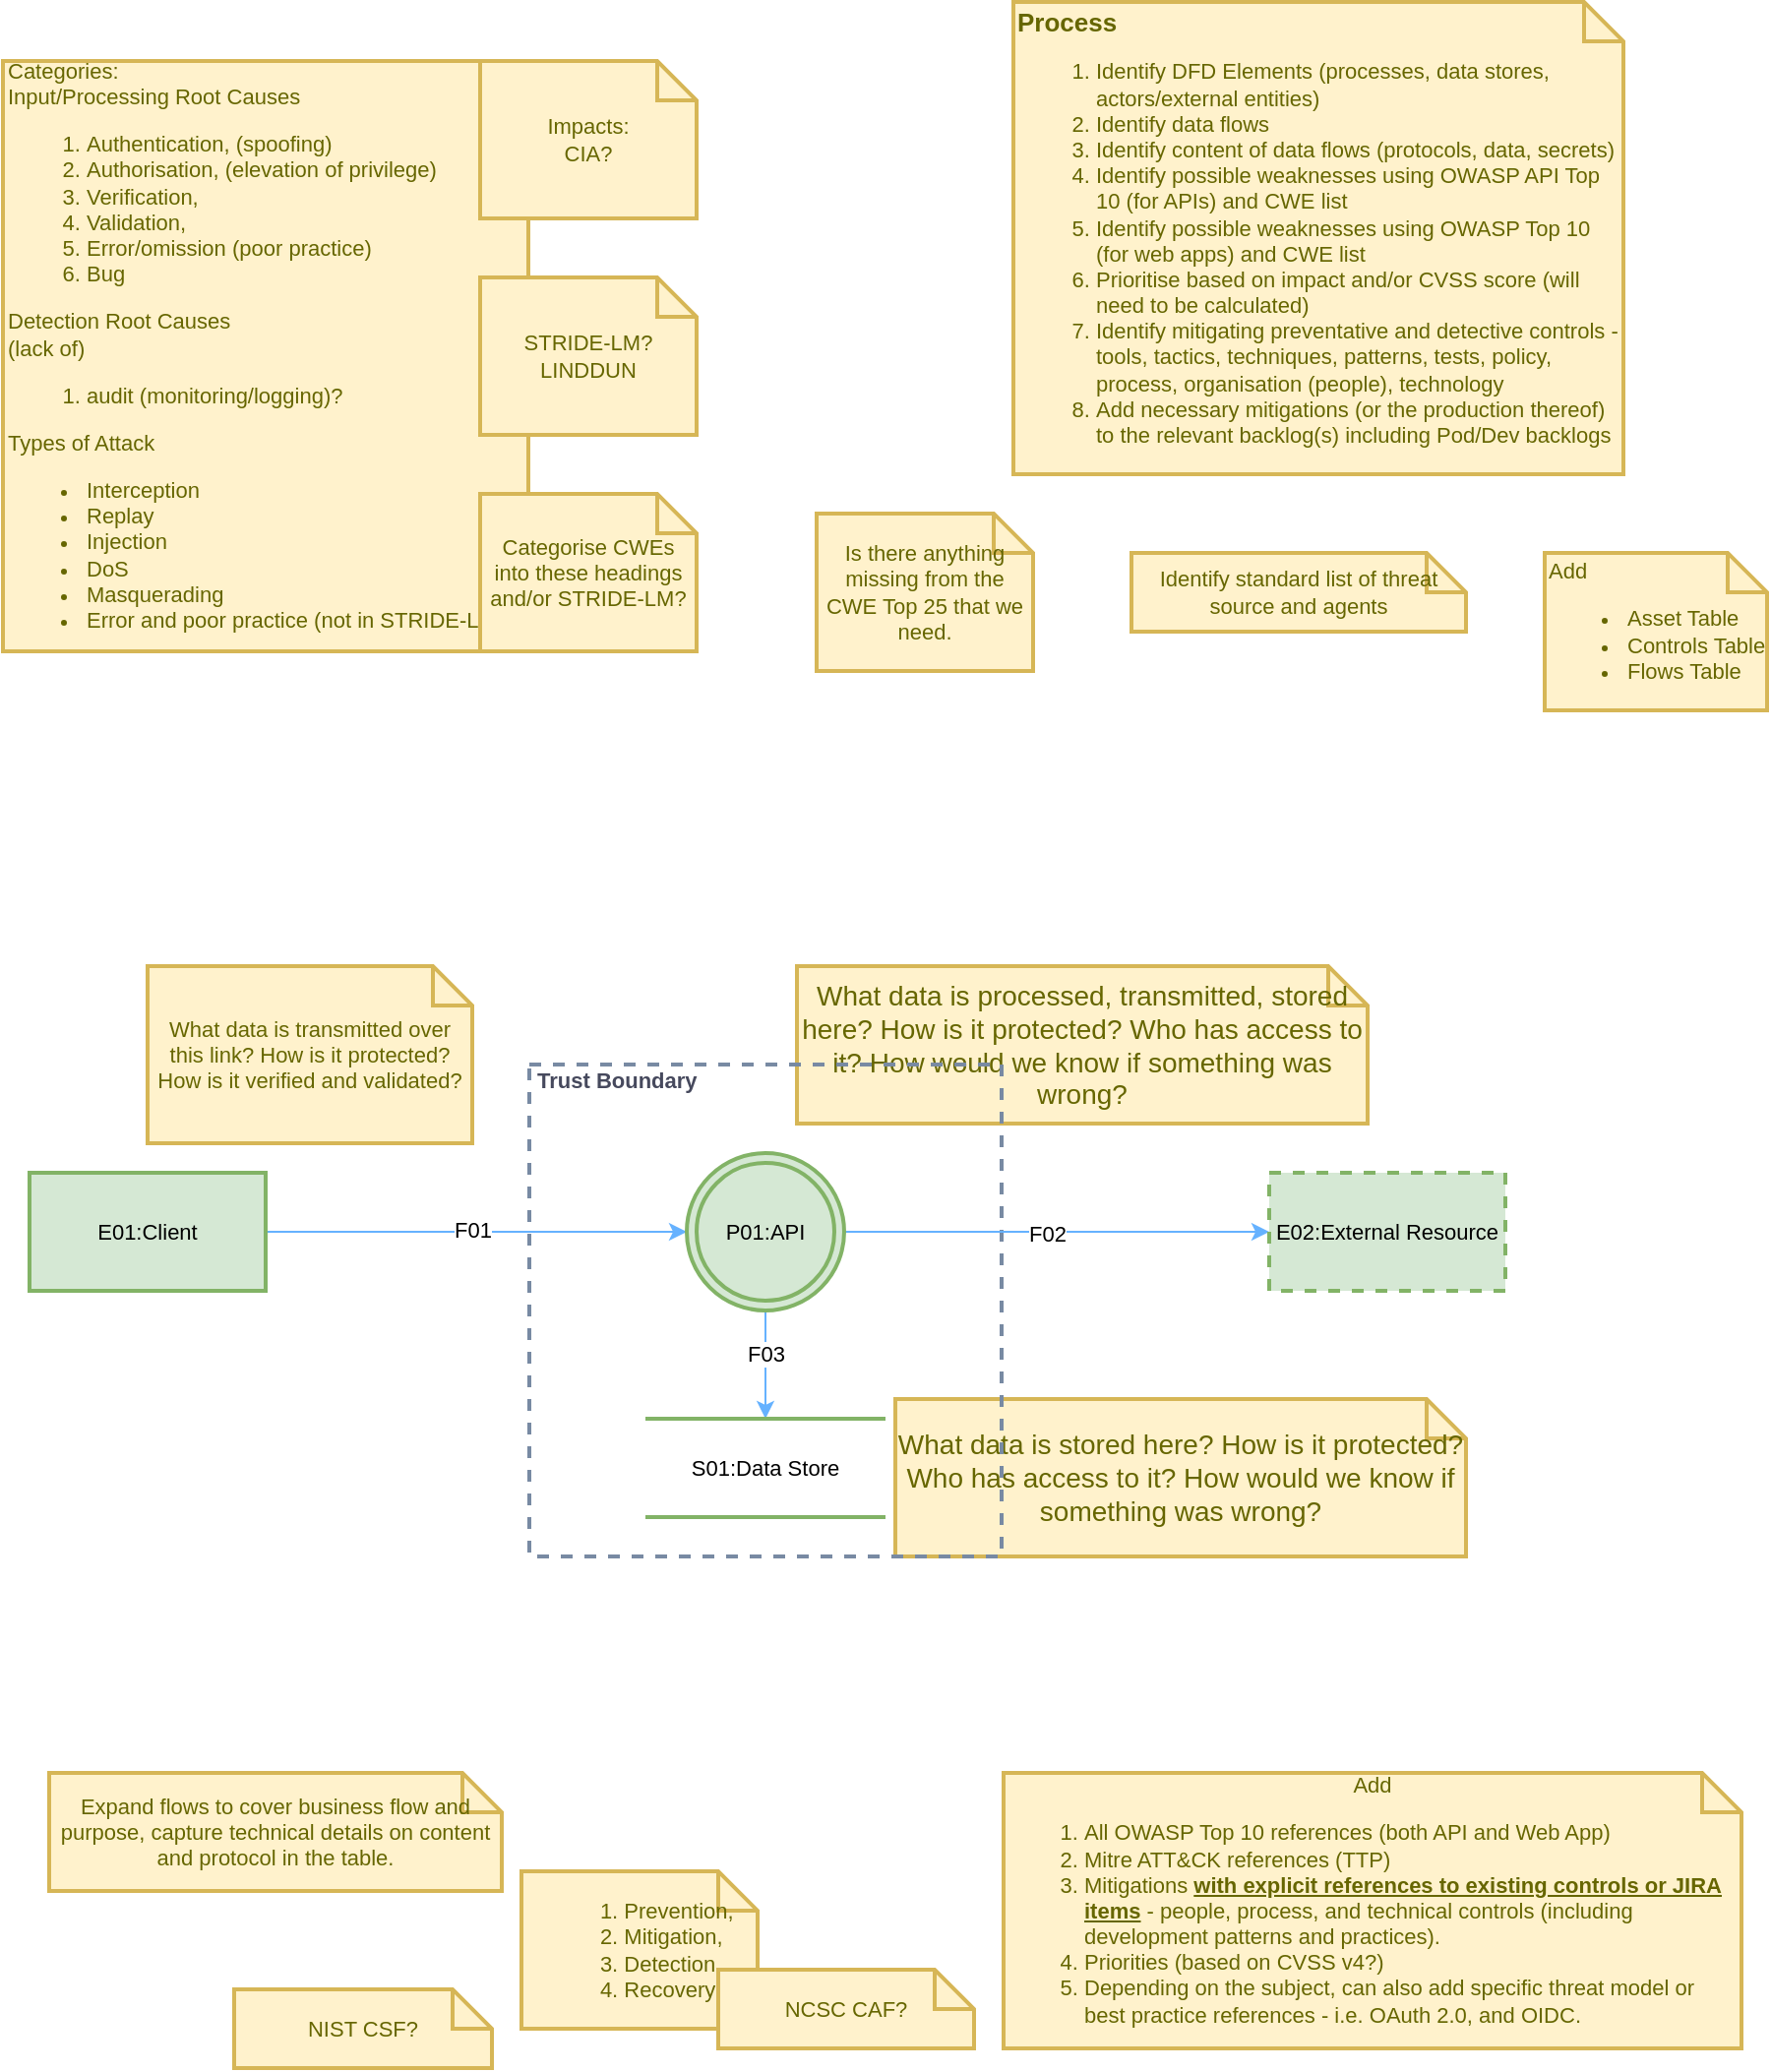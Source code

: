 <mxfile version="22.1.2" type="device">
  <diagram name="Page-1" id="dkiBNy_VU2p00hY21MyY">
    <mxGraphModel dx="984" dy="1888" grid="1" gridSize="10" guides="1" tooltips="1" connect="1" arrows="1" fold="1" page="1" pageScale="1" pageWidth="827" pageHeight="1169" math="0" shadow="0">
      <root>
        <mxCell id="0" />
        <mxCell id="1" style="" parent="0" />
        <mxCell id="ET-E_L0radJHumGL9apl-12" style="edgeStyle=orthogonalEdgeStyle;rounded=0;orthogonalLoop=1;jettySize=auto;html=1;exitX=0.5;exitY=1;exitDx=0;exitDy=0;labelBackgroundColor=none;strokeColor=#788AA3;fontColor=default;fontSize=11;" parent="1" source="ET-E_L0radJHumGL9apl-10" target="ET-E_L0radJHumGL9apl-10" edge="1">
          <mxGeometry relative="1" as="geometry" />
        </mxCell>
        <mxCell id="yTmzzn22rcDXvcjyOprt-44" value="Categories:&lt;br style=&quot;font-size: 11px;&quot;&gt;&lt;span style=&quot;background-color: initial; font-size: 11px;&quot;&gt;Input/Processing Root Causes&lt;/span&gt;&lt;br style=&quot;font-size: 11px;&quot;&gt;&lt;ol style=&quot;font-size: 11px;&quot;&gt;&lt;li style=&quot;font-size: 11px;&quot;&gt;Authentication, (spoofing)&lt;/li&gt;&lt;li style=&quot;font-size: 11px;&quot;&gt;Authorisation, (elevation of privilege)&lt;/li&gt;&lt;li style=&quot;font-size: 11px;&quot;&gt;Verification,&amp;nbsp;&lt;/li&gt;&lt;li style=&quot;font-size: 11px;&quot;&gt;Validation,&lt;/li&gt;&lt;li style=&quot;font-size: 11px;&quot;&gt;Error/omission (poor practice)&lt;/li&gt;&lt;li style=&quot;font-size: 11px;&quot;&gt;Bug&lt;/li&gt;&lt;/ol&gt;&lt;div style=&quot;font-size: 11px;&quot;&gt;Detection Root Causes&amp;nbsp;&lt;/div&gt;(lack of)&lt;ol style=&quot;font-size: 11px;&quot;&gt;&lt;li style=&quot;font-size: 11px;&quot;&gt;audit (monitoring/logging)?&lt;/li&gt;&lt;/ol&gt;&lt;div&gt;Types of Attack&lt;/div&gt;&lt;div style=&quot;font-size: 11px;&quot;&gt;&lt;ul style=&quot;font-size: 11px;&quot;&gt;&lt;li style=&quot;font-size: 11px;&quot;&gt;Interception&lt;/li&gt;&lt;li style=&quot;font-size: 11px;&quot;&gt;Replay&lt;/li&gt;&lt;li style=&quot;font-size: 11px;&quot;&gt;Injection&lt;/li&gt;&lt;li style=&quot;font-size: 11px;&quot;&gt;DoS&lt;/li&gt;&lt;li style=&quot;font-size: 11px;&quot;&gt;Masquerading&lt;/li&gt;&lt;li style=&quot;font-size: 11px;&quot;&gt;Error and poor practice (not in STRIDE-LM)&lt;/li&gt;&lt;/ul&gt;&lt;/div&gt;" style="shape=note;strokeWidth=2;fontSize=11;size=20;whiteSpace=wrap;html=1;fillColor=#fff2cc;strokeColor=#d6b656;fontColor=#666600;align=left;rounded=0;" parent="1" vertex="1">
          <mxGeometry x="26.5" y="-260" width="267" height="300" as="geometry" />
        </mxCell>
        <mxCell id="yTmzzn22rcDXvcjyOprt-45" value="STRIDE-LM?&lt;br style=&quot;font-size: 11px;&quot;&gt;LINDDUN" style="shape=note;strokeWidth=2;fontSize=11;size=20;whiteSpace=wrap;html=1;fillColor=#fff2cc;strokeColor=#d6b656;fontColor=#666600;rounded=0;" parent="1" vertex="1">
          <mxGeometry x="269" y="-150" width="110.0" height="80" as="geometry" />
        </mxCell>
        <mxCell id="yTmzzn22rcDXvcjyOprt-47" value="Impacts:&lt;br style=&quot;font-size: 11px;&quot;&gt;CIA?" style="shape=note;strokeWidth=2;fontSize=11;size=20;whiteSpace=wrap;html=1;fillColor=#fff2cc;strokeColor=#d6b656;fontColor=#666600;rounded=0;" parent="1" vertex="1">
          <mxGeometry x="269" y="-260" width="110.0" height="80" as="geometry" />
        </mxCell>
        <mxCell id="yTmzzn22rcDXvcjyOprt-53" value="" style="orthogonalLoop=1;jettySize=auto;html=1;exitX=0.5;exitY=1;exitDx=0;exitDy=0;rounded=0;" parent="1" source="yTmzzn22rcDXvcjyOprt-52" target="ET-E_L0radJHumGL9apl-4" edge="1">
          <mxGeometry relative="1" as="geometry">
            <mxPoint x="370" y="100" as="sourcePoint" />
            <mxPoint x="412" y="301" as="targetPoint" />
          </mxGeometry>
        </mxCell>
        <mxCell id="yTmzzn22rcDXvcjyOprt-55" value="" style="orthogonalLoop=1;jettySize=auto;html=1;exitX=1;exitY=0.5;exitDx=0;exitDy=0;rounded=0;" parent="1" source="yTmzzn22rcDXvcjyOprt-54" target="ET-E_L0radJHumGL9apl-4" edge="1">
          <mxGeometry relative="1" as="geometry">
            <mxPoint x="91" y="430" as="sourcePoint" />
            <mxPoint x="168" y="680" as="targetPoint" />
          </mxGeometry>
        </mxCell>
        <mxCell id="yTmzzn22rcDXvcjyOprt-57" value="" style="orthogonalLoop=1;jettySize=auto;html=1;exitX=1;exitY=0.5;exitDx=0;exitDy=0;rounded=0;" parent="1" source="yTmzzn22rcDXvcjyOprt-54" target="ET-E_L0radJHumGL9apl-10" edge="1">
          <mxGeometry relative="1" as="geometry">
            <mxPoint x="180" y="480" as="sourcePoint" />
            <mxPoint x="385" y="360" as="targetPoint" />
          </mxGeometry>
        </mxCell>
        <mxCell id="yTmzzn22rcDXvcjyOprt-63" value="" style="orthogonalLoop=1;jettySize=auto;html=1;exitX=0;exitY=0.5;exitDx=0;exitDy=0;rounded=0;" parent="1" source="yTmzzn22rcDXvcjyOprt-30" target="ET-E_L0radJHumGL9apl-4" edge="1">
          <mxGeometry relative="1" as="geometry">
            <mxPoint x="640" y="430" as="sourcePoint" />
            <mxPoint x="418" y="300" as="targetPoint" />
          </mxGeometry>
        </mxCell>
        <mxCell id="yTmzzn22rcDXvcjyOprt-64" value="" style="orthogonalLoop=1;jettySize=auto;html=1;exitX=0;exitY=0.5;exitDx=0;exitDy=0;rounded=0;" parent="1" source="yTmzzn22rcDXvcjyOprt-30" target="ET-E_L0radJHumGL9apl-10" edge="1">
          <mxGeometry relative="1" as="geometry">
            <mxPoint x="640" y="430" as="sourcePoint" />
            <mxPoint x="428" y="310" as="targetPoint" />
          </mxGeometry>
        </mxCell>
        <mxCell id="yTmzzn22rcDXvcjyOprt-83" value="Add&lt;br style=&quot;font-size: 11px;&quot;&gt;&lt;ol style=&quot;font-size: 11px;&quot;&gt;&lt;li style=&quot;text-align: left; font-size: 11px;&quot;&gt;All OWASP Top 10 references (both API and Web App)&lt;/li&gt;&lt;li style=&quot;text-align: left; font-size: 11px;&quot;&gt;Mitre ATT&amp;amp;CK references (TTP)&lt;/li&gt;&lt;li style=&quot;text-align: left; font-size: 11px;&quot;&gt;Mitigations &lt;b style=&quot;font-size: 11px;&quot;&gt;&lt;u style=&quot;font-size: 11px;&quot;&gt;with explicit references to existing controls or JIRA items&lt;/u&gt;&lt;/b&gt;&amp;nbsp;- people, process, and technical controls (including development patterns and practices).&lt;/li&gt;&lt;li style=&quot;text-align: left; font-size: 11px;&quot;&gt;Priorities (based on CVSS v4?)&lt;/li&gt;&lt;li style=&quot;text-align: left; font-size: 11px;&quot;&gt;Depending on the subject, can also add specific threat model or best practice references - i.e. OAuth 2.0, and OIDC.&lt;/li&gt;&lt;/ol&gt;" style="shape=note;strokeWidth=2;fontSize=11;size=20;whiteSpace=wrap;html=1;fillColor=#fff2cc;strokeColor=#d6b656;fontColor=#666600;rounded=0;" parent="1" vertex="1">
          <mxGeometry x="535" y="610" width="375" height="140" as="geometry" />
        </mxCell>
        <mxCell id="yTmzzn22rcDXvcjyOprt-87" value="Identify standard list of threat source and agents" style="shape=note;strokeWidth=2;fontSize=11;size=20;whiteSpace=wrap;html=1;fillColor=#fff2cc;strokeColor=#d6b656;fontColor=#666600;rounded=0;" parent="1" vertex="1">
          <mxGeometry x="600" y="-10" width="170" height="40" as="geometry" />
        </mxCell>
        <mxCell id="yTmzzn22rcDXvcjyOprt-89" value="" style="orthogonalLoop=1;jettySize=auto;html=1;rounded=0;" parent="1" source="yTmzzn22rcDXvcjyOprt-88" edge="1">
          <mxGeometry relative="1" as="geometry">
            <mxPoint x="410" y="100" as="sourcePoint" />
            <mxPoint x="220" y="340" as="targetPoint" />
          </mxGeometry>
        </mxCell>
        <mxCell id="yTmzzn22rcDXvcjyOprt-92" value="" style="orthogonalLoop=1;jettySize=auto;html=1;rounded=0;" parent="1" source="yTmzzn22rcDXvcjyOprt-88" edge="1">
          <mxGeometry relative="1" as="geometry">
            <mxPoint x="250" y="220" as="sourcePoint" />
            <mxPoint x="410" y="390" as="targetPoint" />
          </mxGeometry>
        </mxCell>
        <mxCell id="yTmzzn22rcDXvcjyOprt-95" value="" style="orthogonalLoop=1;jettySize=auto;html=1;entryX=1;entryY=0.5;entryDx=0;entryDy=0;rounded=0;" parent="1" source="yTmzzn22rcDXvcjyOprt-93" target="ET-E_L0radJHumGL9apl-6" edge="1">
          <mxGeometry relative="1" as="geometry">
            <mxPoint x="225" y="510" as="sourcePoint" />
            <mxPoint x="210" y="340" as="targetPoint" />
          </mxGeometry>
        </mxCell>
        <mxCell id="yTmzzn22rcDXvcjyOprt-97" value="" style="orthogonalLoop=1;jettySize=auto;html=1;entryX=0;entryY=0.5;entryDx=0;entryDy=0;rounded=0;" parent="1" source="yTmzzn22rcDXvcjyOprt-93" target="ET-E_L0radJHumGL9apl-7" edge="1">
          <mxGeometry relative="1" as="geometry">
            <mxPoint x="225" y="510" as="sourcePoint" />
            <mxPoint x="540" y="180" as="targetPoint" />
          </mxGeometry>
        </mxCell>
        <mxCell id="yTmzzn22rcDXvcjyOprt-100" value="" style="orthogonalLoop=1;jettySize=auto;html=1;rounded=0;" parent="1" source="yTmzzn22rcDXvcjyOprt-93" target="ET-E_L0radJHumGL9apl-10" edge="1">
          <mxGeometry relative="1" as="geometry">
            <mxPoint x="232.929" y="412.929" as="sourcePoint" />
            <mxPoint x="180" y="350" as="targetPoint" />
          </mxGeometry>
        </mxCell>
        <mxCell id="yTmzzn22rcDXvcjyOprt-109" value="" style="orthogonalLoop=1;jettySize=auto;html=1;rounded=0;" parent="1" source="yTmzzn22rcDXvcjyOprt-108" target="ET-E_L0radJHumGL9apl-4" edge="1">
          <mxGeometry relative="1" as="geometry">
            <mxPoint x="500" y="240" as="sourcePoint" />
            <mxPoint x="426" y="300" as="targetPoint" />
          </mxGeometry>
        </mxCell>
        <mxCell id="yTmzzn22rcDXvcjyOprt-111" value="" style="orthogonalLoop=1;jettySize=auto;html=1;rounded=0;" parent="1" source="yTmzzn22rcDXvcjyOprt-108" target="ET-E_L0radJHumGL9apl-10" edge="1">
          <mxGeometry relative="1" as="geometry">
            <mxPoint x="504" y="218" as="sourcePoint" />
            <mxPoint x="443" y="307" as="targetPoint" />
          </mxGeometry>
        </mxCell>
        <mxCell id="yTmzzn22rcDXvcjyOprt-112" value="" style="orthogonalLoop=1;jettySize=auto;html=1;rounded=0;" parent="1" source="yTmzzn22rcDXvcjyOprt-108" target="ET-E_L0radJHumGL9apl-6" edge="1">
          <mxGeometry relative="1" as="geometry">
            <mxPoint x="610" y="200" as="sourcePoint" />
            <mxPoint x="453" y="317" as="targetPoint" />
          </mxGeometry>
        </mxCell>
        <mxCell id="yTmzzn22rcDXvcjyOprt-113" value="" style="orthogonalLoop=1;jettySize=auto;html=1;rounded=0;" parent="1" source="yTmzzn22rcDXvcjyOprt-108" target="ET-E_L0radJHumGL9apl-7" edge="1">
          <mxGeometry relative="1" as="geometry">
            <mxPoint x="524" y="238" as="sourcePoint" />
            <mxPoint x="463" y="327" as="targetPoint" />
          </mxGeometry>
        </mxCell>
        <mxCell id="yTmzzn22rcDXvcjyOprt-114" value="&lt;div style=&quot;font-size: 11px;&quot;&gt;&lt;span style=&quot;background-color: initial; font-size: 11px;&quot;&gt;Add&lt;/span&gt;&lt;/div&gt;&lt;div style=&quot;font-size: 11px;&quot;&gt;&lt;ul style=&quot;font-size: 11px;&quot;&gt;&lt;li style=&quot;font-size: 11px;&quot;&gt;&lt;span style=&quot;background-color: initial; font-size: 11px;&quot;&gt;Asset Table&lt;/span&gt;&lt;/li&gt;&lt;li style=&quot;font-size: 11px;&quot;&gt;&lt;span style=&quot;background-color: initial; font-size: 11px;&quot;&gt;Controls Table&lt;/span&gt;&lt;/li&gt;&lt;li style=&quot;font-size: 11px;&quot;&gt;&lt;span style=&quot;background-color: initial; font-size: 11px;&quot;&gt;Flows Table&lt;/span&gt;&lt;/li&gt;&lt;/ul&gt;&lt;/div&gt;" style="shape=note;strokeWidth=2;fontSize=11;size=20;whiteSpace=wrap;html=1;fillColor=#fff2cc;strokeColor=#d6b656;fontColor=#666600;align=left;rounded=0;" parent="1" vertex="1">
          <mxGeometry x="810" y="-10" width="113" height="80" as="geometry" />
        </mxCell>
        <mxCell id="yTmzzn22rcDXvcjyOprt-115" value="Categorise CWEs into these headings and/or STRIDE-LM?" style="shape=note;strokeWidth=2;fontSize=11;size=20;whiteSpace=wrap;html=1;fillColor=#fff2cc;strokeColor=#d6b656;fontColor=#666600;rounded=0;" parent="1" vertex="1">
          <mxGeometry x="269" y="-40" width="110.0" height="80" as="geometry" />
        </mxCell>
        <mxCell id="yTmzzn22rcDXvcjyOprt-142" value="" style="orthogonalLoop=1;jettySize=auto;html=1;rounded=0;" parent="1" source="yTmzzn22rcDXvcjyOprt-121" target="ET-E_L0radJHumGL9apl-4" edge="1">
          <mxGeometry relative="1" as="geometry">
            <mxPoint x="110" y="240" as="sourcePoint" />
            <mxPoint x="240" y="260" as="targetPoint" />
          </mxGeometry>
        </mxCell>
        <mxCell id="jzo3irYqCjrIZlYT7TFy-2" value="What data is stored here? How is it protected? Who has access to it? How would we know if something was wrong?" style="shape=note;strokeWidth=2;fontSize=14;size=20;whiteSpace=wrap;html=1;fillColor=#fff2cc;strokeColor=#d6b656;fontColor=#666600;" vertex="1" parent="1">
          <mxGeometry x="480" y="420" width="290" height="80" as="geometry" />
        </mxCell>
        <mxCell id="jzo3irYqCjrIZlYT7TFy-3" value="What data is processed, transmitted, stored here? How is it protected? Who has access to it? How would we know if something was wrong?" style="shape=note;strokeWidth=2;fontSize=14;size=20;whiteSpace=wrap;html=1;fillColor=#fff2cc;strokeColor=#d6b656;fontColor=#666600;" vertex="1" parent="1">
          <mxGeometry x="430" y="200" width="290" height="80" as="geometry" />
        </mxCell>
        <mxCell id="jzo3irYqCjrIZlYT7TFy-4" value="NIST CSF?" style="shape=note;strokeWidth=2;fontSize=11;size=20;whiteSpace=wrap;html=1;fillColor=#fff2cc;strokeColor=#d6b656;fontColor=#666600;rounded=0;" vertex="1" parent="1">
          <mxGeometry x="144" y="720" width="131" height="40" as="geometry" />
        </mxCell>
        <object label="Assets" id="yTmzzn22rcDXvcjyOprt-116">
          <mxCell parent="0" />
        </object>
        <mxCell id="yTmzzn22rcDXvcjyOprt-117" value="Controls" style="" parent="0" />
        <mxCell id="ET-E_L0radJHumGL9apl-5" value="Trust Boundary" style="html=1;fontColor=#46495D;fontStyle=1;align=left;verticalAlign=top;spacing=0;labelBorderColor=none;fillColor=none;dashed=1;strokeWidth=2;strokeColor=#788AA3;spacingLeft=4;spacingTop=-3;rounded=0;labelBackgroundColor=none;fontSize=11;" parent="yTmzzn22rcDXvcjyOprt-117" vertex="1">
          <mxGeometry x="294" y="250" width="240" height="250" as="geometry" />
        </mxCell>
        <mxCell id="yTmzzn22rcDXvcjyOprt-119" value="Threats" parent="0" visible="0" />
        <mxCell id="yTmzzn22rcDXvcjyOprt-27" value="1" style="ellipse;whiteSpace=wrap;html=1;aspect=fixed;fillColor=#f8cecc;strokeColor=#b85450;fontSize=11;rounded=0;" parent="yTmzzn22rcDXvcjyOprt-119" vertex="1">
          <mxGeometry x="344" y="139" width="20" height="20" as="geometry" />
        </mxCell>
        <mxCell id="yTmzzn22rcDXvcjyOprt-33" value="3" style="ellipse;whiteSpace=wrap;html=1;aspect=fixed;fillColor=#f8cecc;strokeColor=#b85450;fontSize=11;rounded=0;" parent="yTmzzn22rcDXvcjyOprt-119" vertex="1">
          <mxGeometry x="364" y="139" width="20" height="20" as="geometry" />
        </mxCell>
        <mxCell id="yTmzzn22rcDXvcjyOprt-37" value="4" style="ellipse;whiteSpace=wrap;html=1;aspect=fixed;fillColor=#f8cecc;strokeColor=#b85450;fontSize=11;rounded=0;" parent="yTmzzn22rcDXvcjyOprt-119" vertex="1">
          <mxGeometry x="384" y="139" width="20" height="20" as="geometry" />
        </mxCell>
        <mxCell id="yTmzzn22rcDXvcjyOprt-51" value="5" style="ellipse;whiteSpace=wrap;html=1;aspect=fixed;fillColor=#f8cecc;strokeColor=#b85450;rounded=0;" parent="yTmzzn22rcDXvcjyOprt-119" vertex="1">
          <mxGeometry x="404" y="139" width="20" height="20" as="geometry" />
        </mxCell>
        <mxCell id="yTmzzn22rcDXvcjyOprt-52" value="6" style="ellipse;whiteSpace=wrap;html=1;aspect=fixed;fillColor=#f8cecc;strokeColor=#b85450;rounded=0;" parent="yTmzzn22rcDXvcjyOprt-119" vertex="1">
          <mxGeometry x="424" y="139" width="20" height="20" as="geometry" />
        </mxCell>
        <mxCell id="yTmzzn22rcDXvcjyOprt-78" value="10" style="ellipse;whiteSpace=wrap;html=1;aspect=fixed;fillColor=#f8cecc;strokeColor=#b85450;rounded=0;" parent="yTmzzn22rcDXvcjyOprt-119" vertex="1">
          <mxGeometry x="444" y="139" width="20" height="20" as="geometry" />
        </mxCell>
        <mxCell id="yTmzzn22rcDXvcjyOprt-102" value="13" style="ellipse;whiteSpace=wrap;html=1;aspect=fixed;fillColor=#f8cecc;strokeColor=#b85450;rounded=0;" parent="yTmzzn22rcDXvcjyOprt-119" vertex="1">
          <mxGeometry x="464" y="139" width="20" height="20" as="geometry" />
        </mxCell>
        <mxCell id="yTmzzn22rcDXvcjyOprt-105" value="14" style="ellipse;whiteSpace=wrap;html=1;aspect=fixed;fillColor=#f8cecc;strokeColor=#b85450;rounded=0;" parent="yTmzzn22rcDXvcjyOprt-119" vertex="1">
          <mxGeometry x="484" y="139" width="20" height="20" as="geometry" />
        </mxCell>
        <mxCell id="yTmzzn22rcDXvcjyOprt-106" value="15" style="ellipse;whiteSpace=wrap;html=1;aspect=fixed;fillColor=#f8cecc;strokeColor=#b85450;rounded=0;" parent="yTmzzn22rcDXvcjyOprt-119" vertex="1">
          <mxGeometry x="504" y="139" width="20" height="20" as="geometry" />
        </mxCell>
        <mxCell id="yTmzzn22rcDXvcjyOprt-108" value="16" style="ellipse;whiteSpace=wrap;html=1;aspect=fixed;fillColor=#f8cecc;strokeColor=#b85450;rounded=0;" parent="yTmzzn22rcDXvcjyOprt-119" vertex="1">
          <mxGeometry x="520" y="180" width="20" height="20" as="geometry" />
        </mxCell>
        <mxCell id="yTmzzn22rcDXvcjyOprt-30" value="2" style="ellipse;whiteSpace=wrap;html=1;aspect=fixed;fillColor=#f8cecc;strokeColor=#b85450;rounded=0;" parent="yTmzzn22rcDXvcjyOprt-119" vertex="1">
          <mxGeometry x="520" y="400" width="20" height="20" as="geometry" />
        </mxCell>
        <mxCell id="yTmzzn22rcDXvcjyOprt-93" value="12" style="ellipse;whiteSpace=wrap;html=1;aspect=fixed;fillColor=#f8cecc;strokeColor=#b85450;rounded=0;" parent="yTmzzn22rcDXvcjyOprt-119" vertex="1">
          <mxGeometry x="414" y="550" width="20" height="20" as="geometry" />
        </mxCell>
        <mxCell id="yTmzzn22rcDXvcjyOprt-54" value="8" style="ellipse;whiteSpace=wrap;html=1;aspect=fixed;fillColor=#f8cecc;strokeColor=#b85450;rounded=0;" parent="yTmzzn22rcDXvcjyOprt-119" vertex="1">
          <mxGeometry x="320" y="410" width="20" height="20" as="geometry" />
        </mxCell>
        <mxCell id="yTmzzn22rcDXvcjyOprt-59" value="7" style="ellipse;whiteSpace=wrap;html=1;aspect=fixed;fillColor=#f8cecc;strokeColor=#b85450;rounded=0;" parent="yTmzzn22rcDXvcjyOprt-119" vertex="1">
          <mxGeometry x="300" y="410" width="20" height="20" as="geometry" />
        </mxCell>
        <mxCell id="yTmzzn22rcDXvcjyOprt-122" value="" style="orthogonalLoop=1;jettySize=auto;html=1;rounded=0;" parent="yTmzzn22rcDXvcjyOprt-119" source="yTmzzn22rcDXvcjyOprt-121" target="ET-E_L0radJHumGL9apl-6" edge="1">
          <mxGeometry relative="1" as="geometry" />
        </mxCell>
        <mxCell id="yTmzzn22rcDXvcjyOprt-121" value="17" style="ellipse;whiteSpace=wrap;html=1;aspect=fixed;fillColor=#f8cecc;strokeColor=#b85450;rounded=0;" parent="yTmzzn22rcDXvcjyOprt-119" vertex="1">
          <mxGeometry x="220" y="200" width="20" height="20" as="geometry" />
        </mxCell>
        <mxCell id="yTmzzn22rcDXvcjyOprt-124" value="" style="orthogonalLoop=1;jettySize=auto;html=1;rounded=0;" parent="yTmzzn22rcDXvcjyOprt-119" source="yTmzzn22rcDXvcjyOprt-123" target="ET-E_L0radJHumGL9apl-7" edge="1">
          <mxGeometry relative="1" as="geometry" />
        </mxCell>
        <mxCell id="yTmzzn22rcDXvcjyOprt-123" value="17" style="ellipse;whiteSpace=wrap;html=1;aspect=fixed;fillColor=#f8cecc;strokeColor=#b85450;rounded=0;" parent="yTmzzn22rcDXvcjyOprt-119" vertex="1">
          <mxGeometry x="670" y="440" width="20" height="20" as="geometry" />
        </mxCell>
        <mxCell id="yTmzzn22rcDXvcjyOprt-150" value="11" style="ellipse;whiteSpace=wrap;html=1;aspect=fixed;fillColor=#f8cecc;strokeColor=#b85450;container=0;rounded=0;" parent="yTmzzn22rcDXvcjyOprt-119" vertex="1">
          <mxGeometry x="560" y="250" width="20" height="20" as="geometry" />
        </mxCell>
        <mxCell id="yTmzzn22rcDXvcjyOprt-88" value="11" style="ellipse;whiteSpace=wrap;html=1;aspect=fixed;fillColor=#f8cecc;strokeColor=#b85450;container=0;rounded=0;" parent="yTmzzn22rcDXvcjyOprt-119" vertex="1">
          <mxGeometry x="300" y="360" width="20" height="20" as="geometry" />
        </mxCell>
        <mxCell id="yTmzzn22rcDXvcjyOprt-154" value="18" style="ellipse;whiteSpace=wrap;html=1;aspect=fixed;fillColor=#f8cecc;strokeColor=#b85450;rounded=0;" parent="yTmzzn22rcDXvcjyOprt-119" vertex="1">
          <mxGeometry x="530" y="140" width="20" height="20" as="geometry" />
        </mxCell>
        <mxCell id="yTmzzn22rcDXvcjyOprt-156" value="19" style="ellipse;whiteSpace=wrap;html=1;aspect=fixed;fillColor=#f8cecc;strokeColor=#b85450;rounded=0;" parent="yTmzzn22rcDXvcjyOprt-119" vertex="1">
          <mxGeometry x="210" y="420" width="20" height="20" as="geometry" />
        </mxCell>
        <mxCell id="yTmzzn22rcDXvcjyOprt-158" value="20" style="ellipse;whiteSpace=wrap;html=1;aspect=fixed;fillColor=#f8cecc;strokeColor=#b85450;rounded=0;" parent="yTmzzn22rcDXvcjyOprt-119" vertex="1">
          <mxGeometry x="190" y="420" width="20" height="20" as="geometry" />
        </mxCell>
        <mxCell id="yTmzzn22rcDXvcjyOprt-126" value="Flows" style="" parent="0" />
        <mxCell id="yTmzzn22rcDXvcjyOprt-3" value="" style="rounded=0;orthogonalLoop=1;jettySize=auto;html=1;labelBackgroundColor=none;strokeColor=#66B2FF;fontColor=default;fontSize=11;fillColor=#dae8fc;entryX=0;entryY=0.5;entryDx=0;entryDy=0;" parent="yTmzzn22rcDXvcjyOprt-126" source="ET-E_L0radJHumGL9apl-6" target="ET-E_L0radJHumGL9apl-4" edge="1">
          <mxGeometry relative="1" as="geometry">
            <mxPoint x="160" y="330" as="sourcePoint" />
            <mxPoint x="230" y="310" as="targetPoint" />
          </mxGeometry>
        </mxCell>
        <mxCell id="yTmzzn22rcDXvcjyOprt-22" value="F01" style="edgeLabel;html=1;align=center;verticalAlign=middle;resizable=0;points=[];rounded=0;" parent="yTmzzn22rcDXvcjyOprt-3" vertex="1" connectable="0">
          <mxGeometry x="-0.025" y="1" relative="1" as="geometry">
            <mxPoint as="offset" />
          </mxGeometry>
        </mxCell>
        <mxCell id="ET-E_L0radJHumGL9apl-11" value="" style="rounded=0;orthogonalLoop=1;jettySize=auto;html=1;labelBackgroundColor=none;strokeColor=#66B2FF;fontColor=default;fontSize=11;fillColor=#dae8fc;" parent="yTmzzn22rcDXvcjyOprt-126" source="ET-E_L0radJHumGL9apl-4" target="ET-E_L0radJHumGL9apl-10" edge="1">
          <mxGeometry relative="1" as="geometry" />
        </mxCell>
        <mxCell id="yTmzzn22rcDXvcjyOprt-23" value="F03" style="edgeLabel;html=1;align=center;verticalAlign=middle;resizable=0;points=[];rounded=0;" parent="ET-E_L0radJHumGL9apl-11" vertex="1" connectable="0">
          <mxGeometry x="-0.2" relative="1" as="geometry">
            <mxPoint as="offset" />
          </mxGeometry>
        </mxCell>
        <mxCell id="yTmzzn22rcDXvcjyOprt-5" value="" style="rounded=0;orthogonalLoop=1;jettySize=auto;html=1;labelBackgroundColor=none;strokeColor=#66B2FF;fontColor=default;fontSize=11;fillColor=#dae8fc;entryX=0;entryY=0.5;entryDx=0;entryDy=0;" parent="yTmzzn22rcDXvcjyOprt-126" source="ET-E_L0radJHumGL9apl-4" target="ET-E_L0radJHumGL9apl-7" edge="1">
          <mxGeometry relative="1" as="geometry">
            <mxPoint x="450" y="330" as="sourcePoint" />
            <mxPoint x="540" y="330" as="targetPoint" />
          </mxGeometry>
        </mxCell>
        <mxCell id="yTmzzn22rcDXvcjyOprt-25" value="F02" style="edgeLabel;html=1;align=center;verticalAlign=middle;resizable=0;points=[];rounded=0;" parent="yTmzzn22rcDXvcjyOprt-5" vertex="1" connectable="0">
          <mxGeometry x="-0.044" y="-1" relative="1" as="geometry">
            <mxPoint as="offset" />
          </mxGeometry>
        </mxCell>
        <mxCell id="yTmzzn22rcDXvcjyOprt-134" value="Expand flows to cover business flow and purpose, capture technical details on content and protocol in the table." style="shape=note;strokeWidth=2;fontSize=11;size=20;whiteSpace=wrap;html=1;fillColor=#fff2cc;strokeColor=#d6b656;fontColor=#666600;rounded=0;" parent="yTmzzn22rcDXvcjyOprt-126" vertex="1">
          <mxGeometry x="50" y="610" width="230" height="60" as="geometry" />
        </mxCell>
        <mxCell id="yTmzzn22rcDXvcjyOprt-141" value="" style="orthogonalLoop=1;jettySize=auto;html=1;rounded=0;" parent="yTmzzn22rcDXvcjyOprt-126" source="yTmzzn22rcDXvcjyOprt-123" target="ET-E_L0radJHumGL9apl-10" edge="1">
          <mxGeometry relative="1" as="geometry">
            <mxPoint x="740" y="500" as="sourcePoint" />
            <mxPoint x="650" y="490" as="targetPoint" />
          </mxGeometry>
        </mxCell>
        <mxCell id="yTmzzn22rcDXvcjyOprt-143" value="Elements" parent="0" />
        <mxCell id="ET-E_L0radJHumGL9apl-6" value="E01:Client" style="rounded=0;whiteSpace=wrap;html=1;labelBackgroundColor=none;fillColor=#d5e8d4;strokeColor=#82b366;fontSize=11;strokeWidth=2;" parent="yTmzzn22rcDXvcjyOprt-143" vertex="1">
          <mxGeometry x="40" y="305" width="120" height="60" as="geometry" />
        </mxCell>
        <mxCell id="ET-E_L0radJHumGL9apl-4" value="P01:API" style="ellipse;shape=doubleEllipse;whiteSpace=wrap;html=1;aspect=fixed;rounded=0;labelBackgroundColor=none;fillColor=#d5e8d4;strokeColor=#82b366;fontSize=11;strokeWidth=2;" parent="yTmzzn22rcDXvcjyOprt-143" vertex="1">
          <mxGeometry x="374" y="295" width="80" height="80" as="geometry" />
        </mxCell>
        <mxCell id="ET-E_L0radJHumGL9apl-10" value="S01:Data Store" style="shape=partialRectangle;whiteSpace=wrap;html=1;left=0;right=0;fillColor=none;rounded=0;labelBackgroundColor=none;strokeColor=#82b366;fontSize=11;strokeWidth=2;" parent="yTmzzn22rcDXvcjyOprt-143" vertex="1">
          <mxGeometry x="354" y="430" width="120" height="50" as="geometry" />
        </mxCell>
        <mxCell id="ET-E_L0radJHumGL9apl-7" value="E02:External Resource" style="rounded=0;whiteSpace=wrap;html=1;labelBackgroundColor=none;fillColor=#d5e8d4;strokeColor=#82b366;fontSize=11;dashed=1;strokeWidth=2;perimeterSpacing=0;" parent="yTmzzn22rcDXvcjyOprt-143" vertex="1">
          <mxGeometry x="670" y="305" width="120" height="60" as="geometry" />
        </mxCell>
        <mxCell id="yTmzzn22rcDXvcjyOprt-144" value="" style="orthogonalLoop=1;jettySize=auto;html=1;rounded=0;" parent="yTmzzn22rcDXvcjyOprt-143" source="yTmzzn22rcDXvcjyOprt-123" edge="1">
          <mxGeometry relative="1" as="geometry">
            <mxPoint x="694" y="451" as="sourcePoint" />
            <mxPoint x="630" y="340" as="targetPoint" />
          </mxGeometry>
        </mxCell>
        <mxCell id="yTmzzn22rcDXvcjyOprt-145" value="" style="orthogonalLoop=1;jettySize=auto;html=1;rounded=0;" parent="yTmzzn22rcDXvcjyOprt-143" source="yTmzzn22rcDXvcjyOprt-123" edge="1">
          <mxGeometry relative="1" as="geometry">
            <mxPoint x="704" y="461" as="sourcePoint" />
            <mxPoint x="510" y="340" as="targetPoint" />
          </mxGeometry>
        </mxCell>
        <mxCell id="yTmzzn22rcDXvcjyOprt-148" value="" style="orthogonalLoop=1;jettySize=auto;html=1;rounded=0;" parent="yTmzzn22rcDXvcjyOprt-143" source="yTmzzn22rcDXvcjyOprt-121" edge="1">
          <mxGeometry relative="1" as="geometry">
            <mxPoint x="714" y="471" as="sourcePoint" />
            <mxPoint x="200" y="330" as="targetPoint" />
          </mxGeometry>
        </mxCell>
        <mxCell id="yTmzzn22rcDXvcjyOprt-149" value="" style="orthogonalLoop=1;jettySize=auto;html=1;rounded=0;" parent="yTmzzn22rcDXvcjyOprt-143" source="yTmzzn22rcDXvcjyOprt-88" edge="1">
          <mxGeometry relative="1" as="geometry">
            <mxPoint x="311" y="386" as="sourcePoint" />
            <mxPoint x="330" y="340" as="targetPoint" />
          </mxGeometry>
        </mxCell>
        <mxCell id="yTmzzn22rcDXvcjyOprt-151" value="" style="orthogonalLoop=1;jettySize=auto;html=1;rounded=0;" parent="yTmzzn22rcDXvcjyOprt-143" source="yTmzzn22rcDXvcjyOprt-150" edge="1">
          <mxGeometry relative="1" as="geometry">
            <mxPoint x="324" y="381" as="sourcePoint" />
            <mxPoint x="500" y="340" as="targetPoint" />
          </mxGeometry>
        </mxCell>
        <mxCell id="yTmzzn22rcDXvcjyOprt-152" value="" style="orthogonalLoop=1;jettySize=auto;html=1;rounded=0;" parent="yTmzzn22rcDXvcjyOprt-143" source="yTmzzn22rcDXvcjyOprt-150" edge="1">
          <mxGeometry relative="1" as="geometry">
            <mxPoint x="334" y="391" as="sourcePoint" />
            <mxPoint x="620" y="340" as="targetPoint" />
          </mxGeometry>
        </mxCell>
        <mxCell id="yTmzzn22rcDXvcjyOprt-160" value="Is there anything missing from the CWE Top 25 that we need." style="shape=note;strokeWidth=2;fontSize=11;size=20;whiteSpace=wrap;html=1;fillColor=#fff2cc;strokeColor=#d6b656;fontColor=#666600;rounded=0;" parent="yTmzzn22rcDXvcjyOprt-143" vertex="1">
          <mxGeometry x="440" y="-30" width="110.0" height="80" as="geometry" />
        </mxCell>
        <mxCell id="yTmzzn22rcDXvcjyOprt-161" value="" style="orthogonalLoop=1;jettySize=auto;html=1;rounded=0;" parent="yTmzzn22rcDXvcjyOprt-143" source="yTmzzn22rcDXvcjyOprt-156" target="ET-E_L0radJHumGL9apl-4" edge="1">
          <mxGeometry relative="1" as="geometry">
            <mxPoint x="320" y="377" as="sourcePoint" />
            <mxPoint x="230" y="350" as="targetPoint" />
          </mxGeometry>
        </mxCell>
        <mxCell id="yTmzzn22rcDXvcjyOprt-162" value="" style="orthogonalLoop=1;jettySize=auto;html=1;rounded=0;" parent="yTmzzn22rcDXvcjyOprt-143" source="yTmzzn22rcDXvcjyOprt-156" target="ET-E_L0radJHumGL9apl-6" edge="1">
          <mxGeometry relative="1" as="geometry">
            <mxPoint x="330" y="387" as="sourcePoint" />
            <mxPoint x="240" y="360" as="targetPoint" />
          </mxGeometry>
        </mxCell>
        <mxCell id="yTmzzn22rcDXvcjyOprt-165" value="&lt;span style=&quot;background-color: initial;&quot;&gt;&lt;b&gt;&lt;font style=&quot;font-size: 13px;&quot;&gt;Process&lt;/font&gt;&lt;/b&gt;&lt;/span&gt;&lt;br&gt;&lt;ol style=&quot;&quot;&gt;&lt;li style=&quot;font-size: 11px;&quot;&gt;Identify DFD Elements (processes, data stores, actors/external entities)&lt;/li&gt;&lt;li style=&quot;&quot;&gt;Identify data flows&lt;/li&gt;&lt;li style=&quot;&quot;&gt;Identify content of data flows (protocols, data, secrets)&lt;/li&gt;&lt;li style=&quot;&quot;&gt;Identify possible weaknesses using OWASP API Top 10 (for APIs) and CWE list&lt;/li&gt;&lt;li style=&quot;border-color: var(--border-color);&quot;&gt;Identify possible weaknesses using OWASP Top 10 (for web apps) and CWE list&lt;/li&gt;&lt;li style=&quot;border-color: var(--border-color);&quot;&gt;Prioritise based on impact and/or CVSS score (will need to be calculated)&lt;/li&gt;&lt;li style=&quot;border-color: var(--border-color);&quot;&gt;Identify mitigating preventative and detective controls - tools, tactics, techniques, patterns, tests, policy, process, organisation (people), technology&lt;/li&gt;&lt;li style=&quot;border-color: var(--border-color);&quot;&gt;Add necessary mitigations (or the production thereof) to the relevant backlog(s) including Pod/Dev backlogs&lt;/li&gt;&lt;/ol&gt;" style="shape=note;strokeWidth=2;fontSize=11;size=20;whiteSpace=wrap;html=1;fillColor=#fff2cc;strokeColor=#d6b656;fontColor=#666600;align=left;rounded=0;" parent="yTmzzn22rcDXvcjyOprt-143" vertex="1">
          <mxGeometry x="540" y="-290" width="310" height="240" as="geometry" />
        </mxCell>
        <mxCell id="yTmzzn22rcDXvcjyOprt-171" value="&lt;div style=&quot;text-align: left; font-size: 11px;&quot;&gt;&lt;ol style=&quot;font-size: 11px;&quot;&gt;&lt;li style=&quot;font-size: 11px;&quot;&gt;&lt;span style=&quot;background-color: initial; font-size: 11px;&quot;&gt;Prevention,&lt;/span&gt;&lt;/li&gt;&lt;li style=&quot;font-size: 11px;&quot;&gt;&lt;span style=&quot;background-color: initial; font-size: 11px;&quot;&gt;Mitigation,&lt;/span&gt;&lt;/li&gt;&lt;li style=&quot;font-size: 11px;&quot;&gt;&lt;span style=&quot;background-color: initial; font-size: 11px;&quot;&gt;Detection,&lt;/span&gt;&lt;/li&gt;&lt;li style=&quot;font-size: 11px;&quot;&gt;&lt;span style=&quot;background-color: initial; font-size: 11px;&quot;&gt;Recovery&lt;/span&gt;&lt;/li&gt;&lt;/ol&gt;&lt;/div&gt;" style="shape=note;strokeWidth=2;fontSize=11;size=20;whiteSpace=wrap;html=1;fillColor=#fff2cc;strokeColor=#d6b656;fontColor=#666600;rounded=0;" parent="yTmzzn22rcDXvcjyOprt-143" vertex="1">
          <mxGeometry x="290" y="660" width="120" height="80" as="geometry" />
        </mxCell>
        <mxCell id="yTmzzn22rcDXvcjyOprt-172" value="What data is transmitted over this link? How is it protected? How is it verified and validated?" style="shape=note;strokeWidth=2;fontSize=11;size=20;whiteSpace=wrap;html=1;fillColor=#fff2cc;strokeColor=#d6b656;fontColor=#666600;rounded=0;" parent="yTmzzn22rcDXvcjyOprt-143" vertex="1">
          <mxGeometry x="100" y="200" width="165" height="90" as="geometry" />
        </mxCell>
        <mxCell id="yTmzzn22rcDXvcjyOprt-173" value="NCSC CAF?" style="shape=note;strokeWidth=2;fontSize=11;size=20;whiteSpace=wrap;html=1;fillColor=#fff2cc;strokeColor=#d6b656;fontColor=#666600;rounded=0;" parent="yTmzzn22rcDXvcjyOprt-143" vertex="1">
          <mxGeometry x="390" y="710" width="130" height="40" as="geometry" />
        </mxCell>
      </root>
    </mxGraphModel>
  </diagram>
</mxfile>

